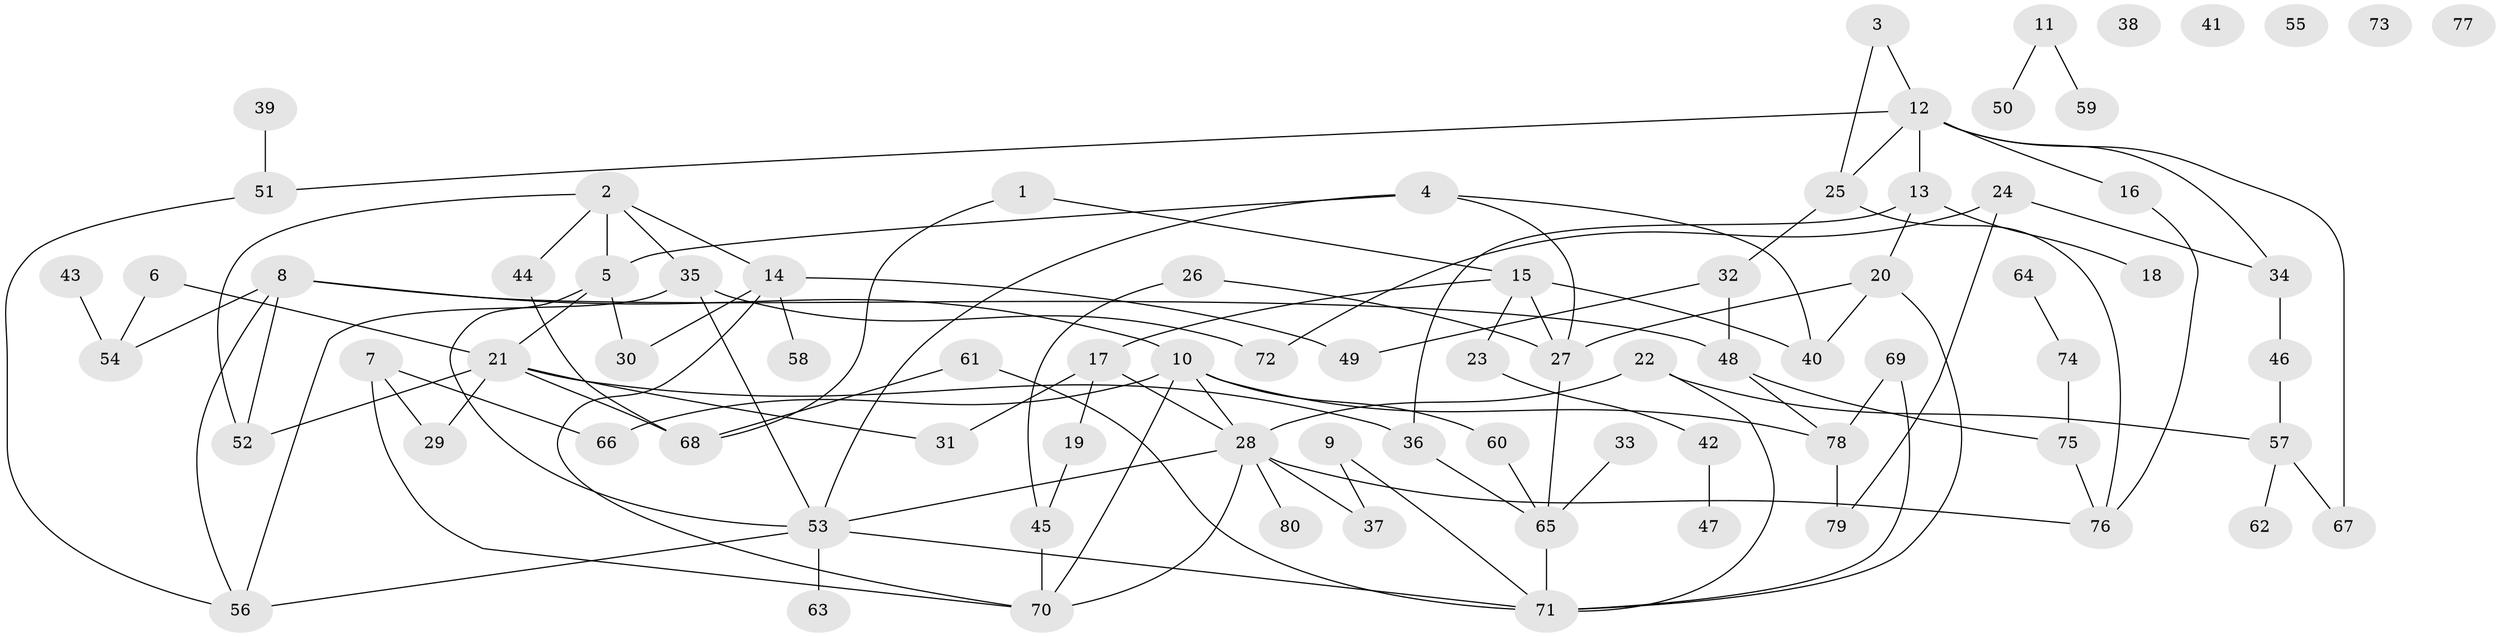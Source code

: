 // coarse degree distribution, {2: 0.18181818181818182, 8: 0.03636363636363636, 1: 0.21818181818181817, 3: 0.2, 9: 0.01818181818181818, 7: 0.07272727272727272, 5: 0.03636363636363636, 6: 0.03636363636363636, 10: 0.01818181818181818, 4: 0.09090909090909091, 0: 0.09090909090909091}
// Generated by graph-tools (version 1.1) at 2025/23/03/03/25 07:23:27]
// undirected, 80 vertices, 114 edges
graph export_dot {
graph [start="1"]
  node [color=gray90,style=filled];
  1;
  2;
  3;
  4;
  5;
  6;
  7;
  8;
  9;
  10;
  11;
  12;
  13;
  14;
  15;
  16;
  17;
  18;
  19;
  20;
  21;
  22;
  23;
  24;
  25;
  26;
  27;
  28;
  29;
  30;
  31;
  32;
  33;
  34;
  35;
  36;
  37;
  38;
  39;
  40;
  41;
  42;
  43;
  44;
  45;
  46;
  47;
  48;
  49;
  50;
  51;
  52;
  53;
  54;
  55;
  56;
  57;
  58;
  59;
  60;
  61;
  62;
  63;
  64;
  65;
  66;
  67;
  68;
  69;
  70;
  71;
  72;
  73;
  74;
  75;
  76;
  77;
  78;
  79;
  80;
  1 -- 15;
  1 -- 68;
  2 -- 5;
  2 -- 14;
  2 -- 35;
  2 -- 44;
  2 -- 52;
  3 -- 12;
  3 -- 25;
  4 -- 5;
  4 -- 27;
  4 -- 40;
  4 -- 53;
  5 -- 21;
  5 -- 30;
  5 -- 53;
  6 -- 21;
  6 -- 54;
  7 -- 29;
  7 -- 66;
  7 -- 70;
  8 -- 10;
  8 -- 48;
  8 -- 52;
  8 -- 54;
  8 -- 56;
  9 -- 37;
  9 -- 71;
  10 -- 28;
  10 -- 60;
  10 -- 66;
  10 -- 70;
  10 -- 78;
  11 -- 50;
  11 -- 59;
  12 -- 13;
  12 -- 16;
  12 -- 25;
  12 -- 34;
  12 -- 51;
  12 -- 67;
  13 -- 18;
  13 -- 20;
  13 -- 36;
  14 -- 30;
  14 -- 49;
  14 -- 58;
  14 -- 70;
  15 -- 17;
  15 -- 23;
  15 -- 27;
  15 -- 40;
  16 -- 76;
  17 -- 19;
  17 -- 28;
  17 -- 31;
  19 -- 45;
  20 -- 27;
  20 -- 40;
  20 -- 71;
  21 -- 29;
  21 -- 31;
  21 -- 36;
  21 -- 52;
  21 -- 68;
  22 -- 28;
  22 -- 57;
  22 -- 71;
  23 -- 42;
  24 -- 34;
  24 -- 72;
  24 -- 79;
  25 -- 32;
  25 -- 76;
  26 -- 27;
  26 -- 45;
  27 -- 65;
  28 -- 37;
  28 -- 53;
  28 -- 70;
  28 -- 76;
  28 -- 80;
  32 -- 48;
  32 -- 49;
  33 -- 65;
  34 -- 46;
  35 -- 53;
  35 -- 56;
  35 -- 72;
  36 -- 65;
  39 -- 51;
  42 -- 47;
  43 -- 54;
  44 -- 68;
  45 -- 70;
  46 -- 57;
  48 -- 75;
  48 -- 78;
  51 -- 56;
  53 -- 56;
  53 -- 63;
  53 -- 71;
  57 -- 62;
  57 -- 67;
  60 -- 65;
  61 -- 68;
  61 -- 71;
  64 -- 74;
  65 -- 71;
  69 -- 71;
  69 -- 78;
  74 -- 75;
  75 -- 76;
  78 -- 79;
}
